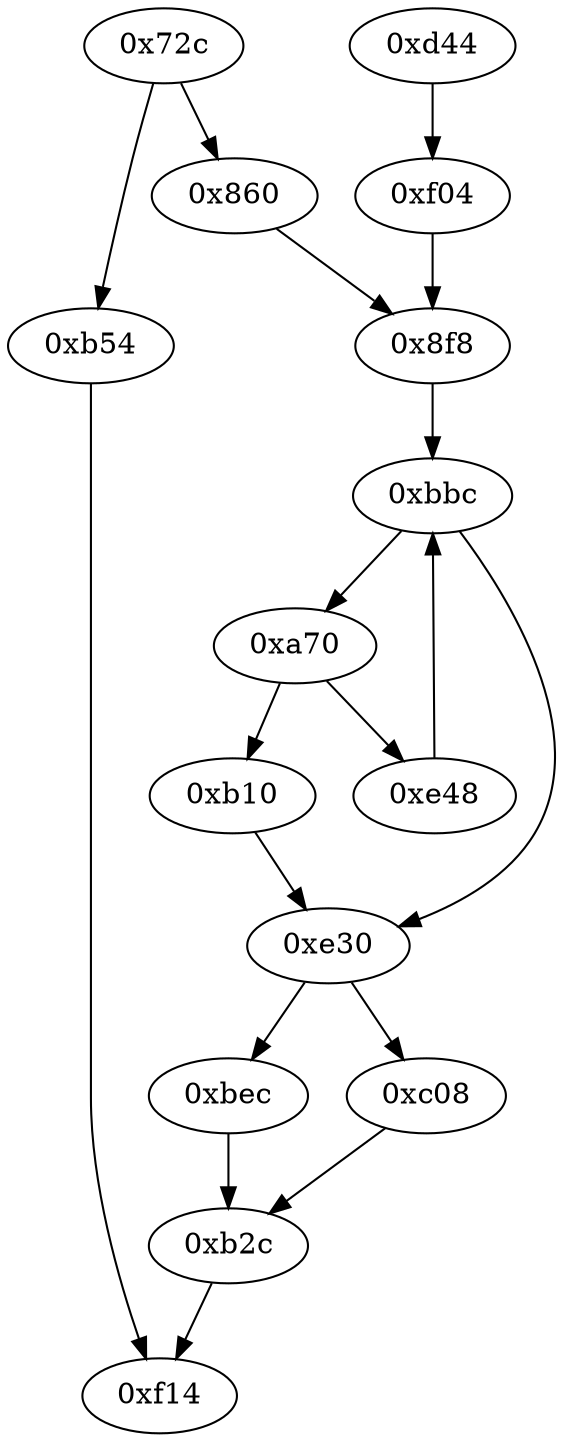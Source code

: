 strict digraph "" {
	graph ["edge"="{}",
		file="/Users/mark/Documents/deobfus-2019-ccs/ALL-CFG/basic-algorithms/prime/1836_recovered.dot",
		"graph"="{u'file': u'/Users/mark/Documents/deobfus-2019-ccs/ALL-CFG/basic-algorithms/prime/1836_recovered.dot'}",
		"node"="{u'opcode': u''}"
	];
	"0x8f8"	 [opcode="[u'sub', u'str', u'ldr', u'bl', u'mov', u'ldr', u'ldr', u'ldr', u'sub', u'sub', u'add', u'mul', u'ldr', u'mvn', u'orr', u'cmn', \
u'mov', u'ldr', u'mov', u'strb', u'mov', u'cmp', u'mov', u'strb', u'ldr', u'b']"];
	"0xbbc"	 [opcode="[u'ldr', u'str', u'ldr', u'add', u'ldr', u'ldr', u'cmp', u'ldr', u'mov', u'mov', u'str', u'b']"];
	"0x8f8" -> "0xbbc";
	"0x860"	 [opcode="[u'ldr', u'ldr', u'ldr', u'ldr', u'ldr', u'mov', u'sub', u'cmp', u'sub', u'mov', u'add', u'mul', u'mov', u'mvn', u'ldr', u'orr', \
u'cmn', u'mov', u'teq', u'ldr', u'b']"];
	"0x860" -> "0x8f8";
	"0xe30"	 [opcode="[u'ldr', u'ldr', u'ldr', u'cmp', u'mov', u'b']"];
	"0xc08"	 [opcode="[u'ldr', u'ldr', u'ldr', u'ldr', u'mov', u'sub', u'cmp', u'mul', u'mov', u'mov', u'mvn', u'ldr', u'orr', u'cmn', u'mov', u'teq', \
u'ldr']"];
	"0xe30" -> "0xc08";
	"0xbec"	 [opcode="[u'ldr', u'ldr', u'bl', u'ldr', u'b']"];
	"0xe30" -> "0xbec";
	"0x72c"	 [opcode="[u'push', u'add', u'sub', u'str', u'ldr', u'cmp', u'ldr', u'mvn', u'ldr', u'ldr', u'str', u'ldr', u'ldr', u'ldr', u'mov', u'ldr', \
u'str', u'ldr', u'str', u'ldr', u'str', u'ldr', u'str', u'ldr', u'str', u'ldr', u'str', u'ldr', u'str', u'ldr', u'ldr', u'ldr', \
u'str', u'ldr', u'ldr', u'str', u'ldr', u'str', u'ldr', u'str', u'ldr', u'add', u'str', u'ldr', u'add', u'str', u'ldr', u'add', \
u'str', u'str', u'str', u'str', u'b']"];
	"0x72c" -> "0x860";
	"0xb54"	 [opcode="[u'ldr', u'ldr', u'ldr', u'ldr', u'ldr', u'sub', u'sub', u'add', u'mul', u'mvn', u'ldr', u'orr', u'mov', u'cmn', u'mov', u'ldr', \
u'cmp', u'mov', u'mov', u'mov', u'cmn', u'mov', u'mov', u'teq', u'mov', u'b']"];
	"0x72c" -> "0xb54";
	"0xf14"	 [opcode="[u'ldr', u'ldr', u'ldr', u'ldr', u'sub', u'ldr', u'sub', u'pop']"];
	"0xb54" -> "0xf14";
	"0xa70"	 [opcode="[u'ldr', u'ldr', u'bl', u'ldr', u'ldr', u'cmp', u'mov', u'b']"];
	"0xb10"	 [opcode="[u'mov', u'str', u'ldr', u'b']"];
	"0xa70" -> "0xb10";
	"0xe48"	 [opcode="[u'ldr', u'add']"];
	"0xa70" -> "0xe48";
	"0xb10" -> "0xe30";
	"0xbbc" -> "0xe30";
	"0xbbc" -> "0xa70";
	"0xd44"	 [opcode="[u'mov', u'bl', u'ldr', u'ldr', u'ldr', u'add', u'sub', u'sub', u'mul', u'eor', u'and', u'ldr', u'mov', u'mov', u'cmp', u'mov', \
u'cmp', u'mov', u'mov', u'cmp', u'mov', u'mov', u'teq', u'mov', u'b']"];
	"0xf04"	 [opcode="[u'ldr', u'b']"];
	"0xd44" -> "0xf04";
	"0xb2c"	 [opcode="[u'ldr', u'mov', u'b']"];
	"0xb2c" -> "0xf14";
	"0xe48" -> "0xbbc";
	"0xf04" -> "0x8f8";
	"0xc08" -> "0xb2c";
	"0xbec" -> "0xb2c";
}
